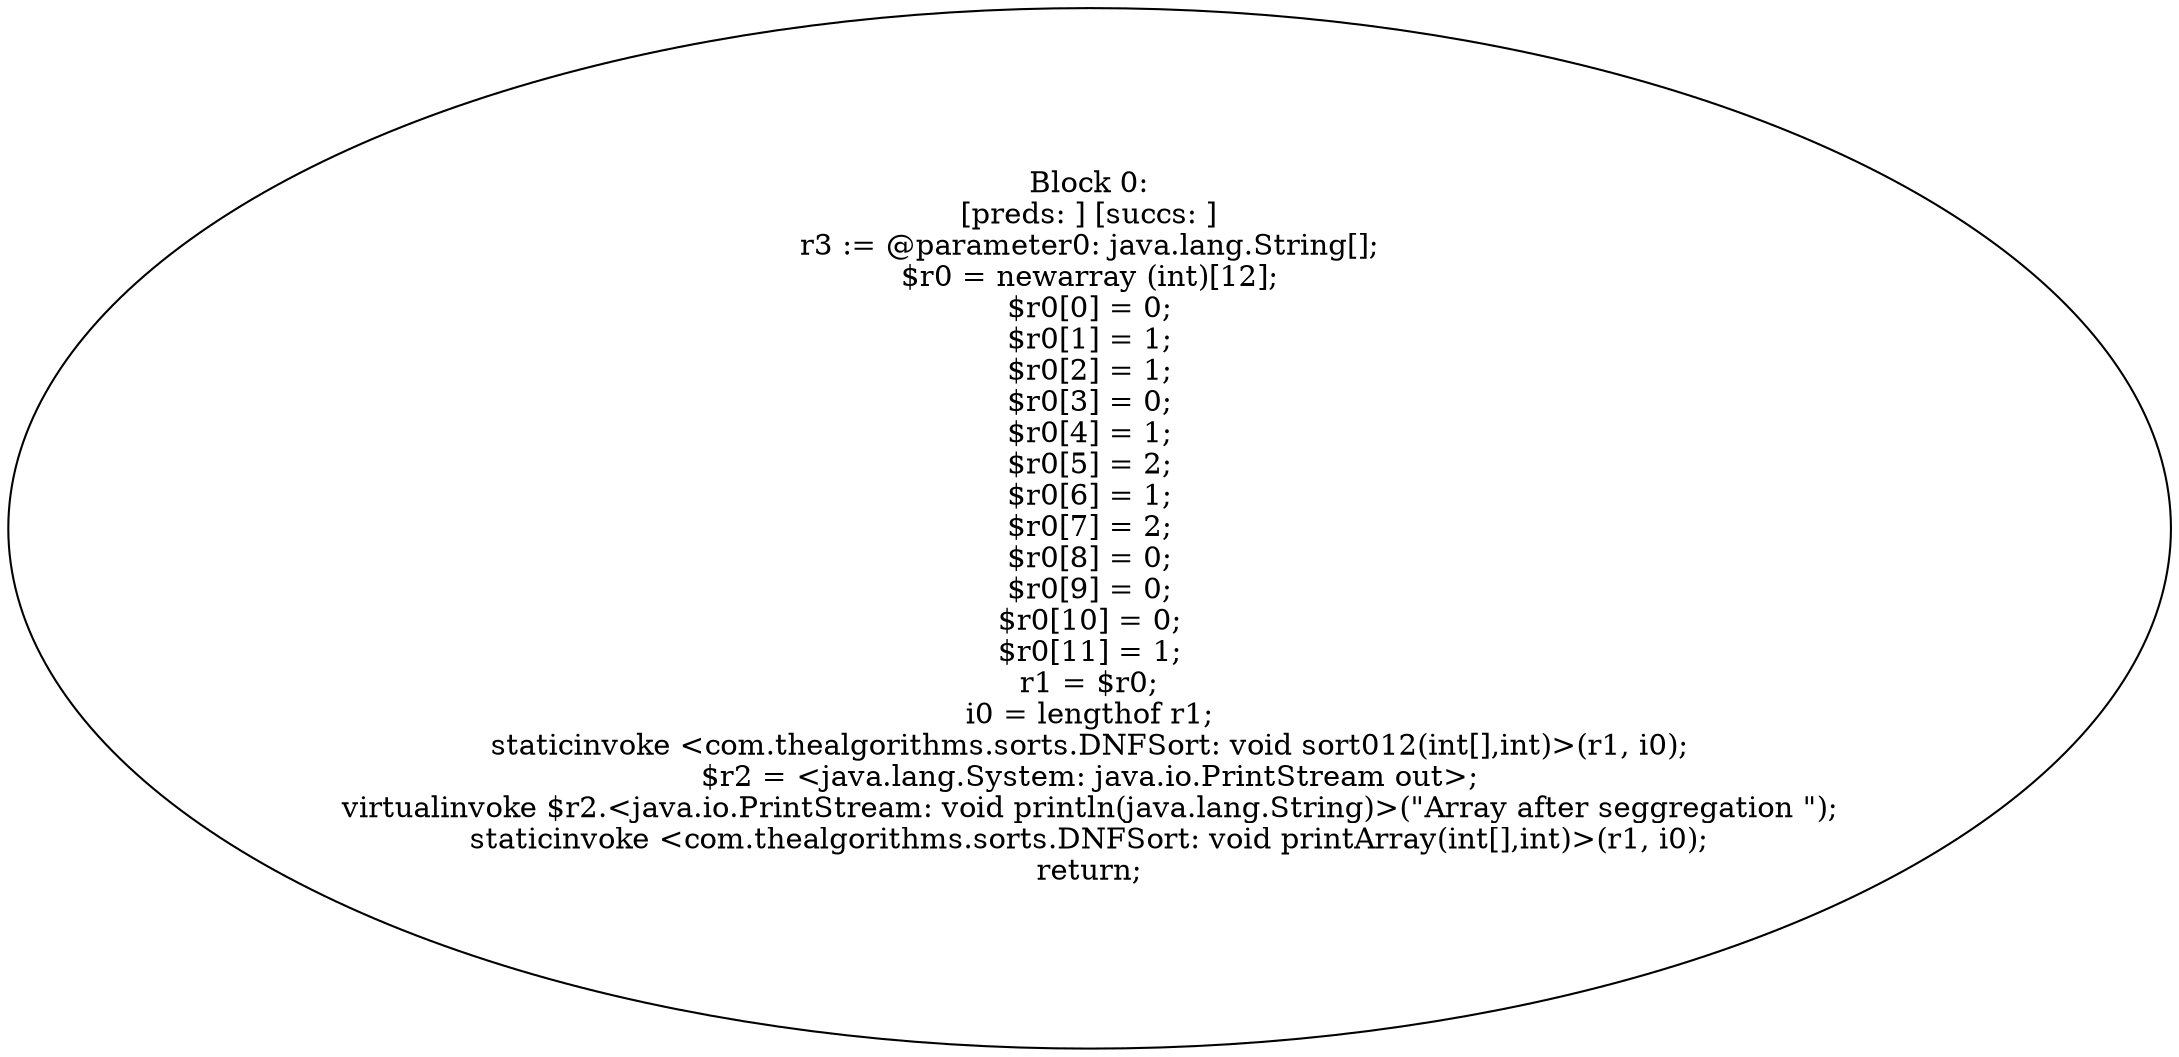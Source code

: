 digraph "unitGraph" {
    "Block 0:
[preds: ] [succs: ]
r3 := @parameter0: java.lang.String[];
$r0 = newarray (int)[12];
$r0[0] = 0;
$r0[1] = 1;
$r0[2] = 1;
$r0[3] = 0;
$r0[4] = 1;
$r0[5] = 2;
$r0[6] = 1;
$r0[7] = 2;
$r0[8] = 0;
$r0[9] = 0;
$r0[10] = 0;
$r0[11] = 1;
r1 = $r0;
i0 = lengthof r1;
staticinvoke <com.thealgorithms.sorts.DNFSort: void sort012(int[],int)>(r1, i0);
$r2 = <java.lang.System: java.io.PrintStream out>;
virtualinvoke $r2.<java.io.PrintStream: void println(java.lang.String)>(\"Array after seggregation \");
staticinvoke <com.thealgorithms.sorts.DNFSort: void printArray(int[],int)>(r1, i0);
return;
"
}
